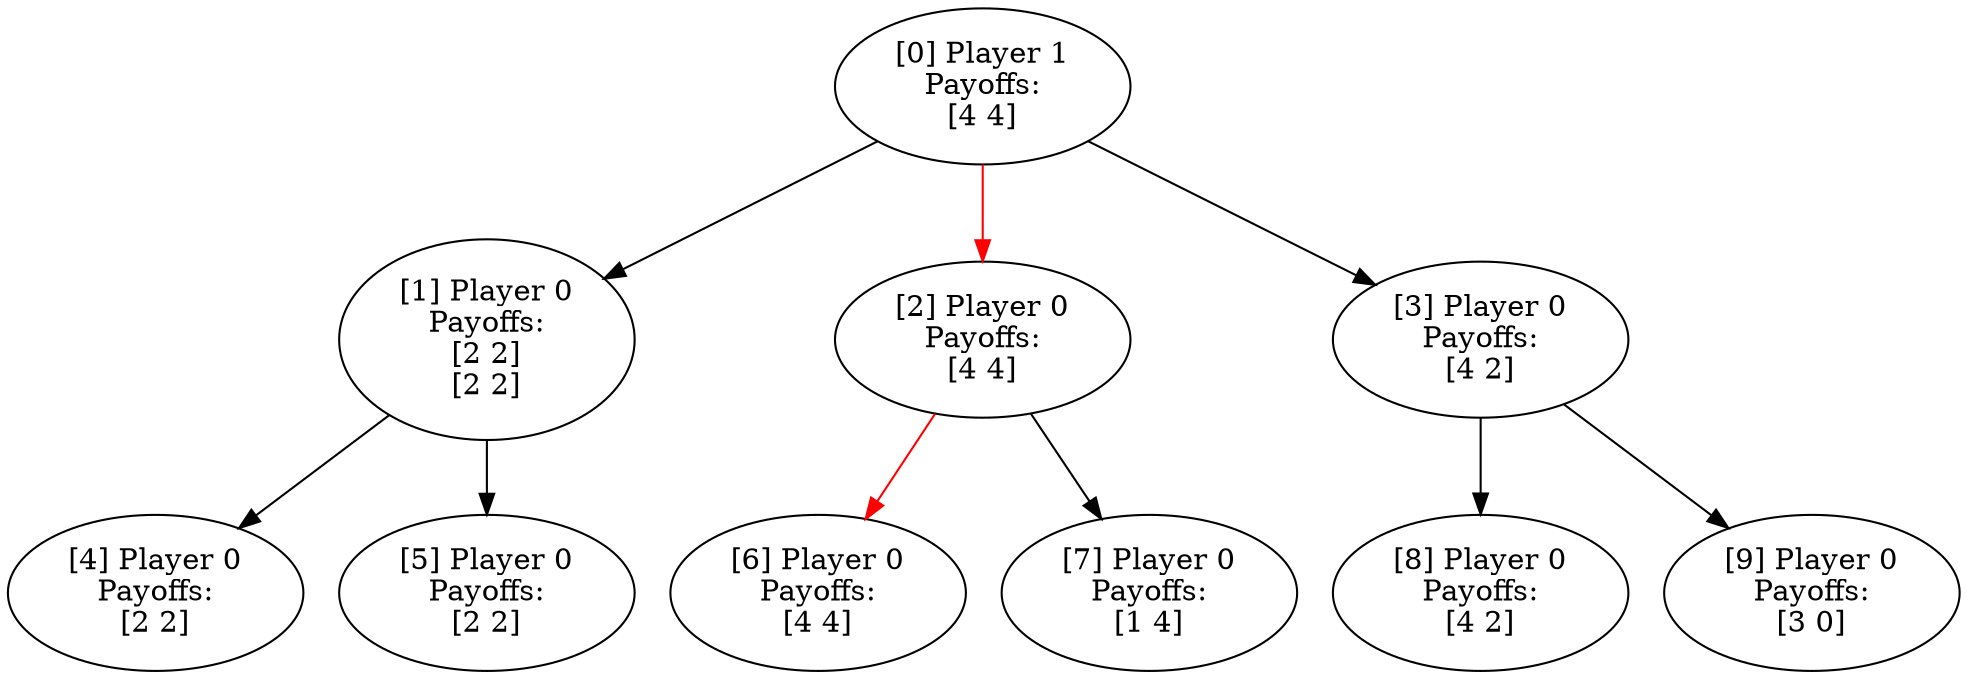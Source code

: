 digraph Game {
	0 [label="[0] Player 1
Payoffs:
[4 4]"]
	1 [label="[1] Player 0
Payoffs:
[2 2]
[2 2]"]
	2 [label="[2] Player 0
Payoffs:
[4 4]"]
	3 [label="[3] Player 0
Payoffs:
[4 2]"]
	4 [label="[4] Player 0
Payoffs:
[2 2]"]
	5 [label="[5] Player 0
Payoffs:
[2 2]"]
	6 [label="[6] Player 0
Payoffs:
[4 4]"]
	7 [label="[7] Player 0
Payoffs:
[1 4]"]
	8 [label="[8] Player 0
Payoffs:
[4 2]"]
	9 [label="[9] Player 0
Payoffs:
[3 0]"]
	0 -> 1
	0 -> 3
	1 -> 4
	1 -> 5
	2 -> 7
	3 -> 8
	3 -> 9
	2 -> 6 [color=red]
	0 -> 2 [color=red]
}
